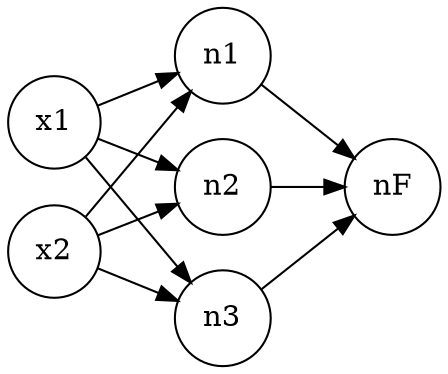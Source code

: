 digraph {
    rankdir=LR;
    node[shape=circle]
    x1->n1;
    x1->n2;
    x1->n3;
    x2->n1;
    x2->n2;
    x2->n3;
    n1->nF;
    n2->nF;
    n3->nF;
}

